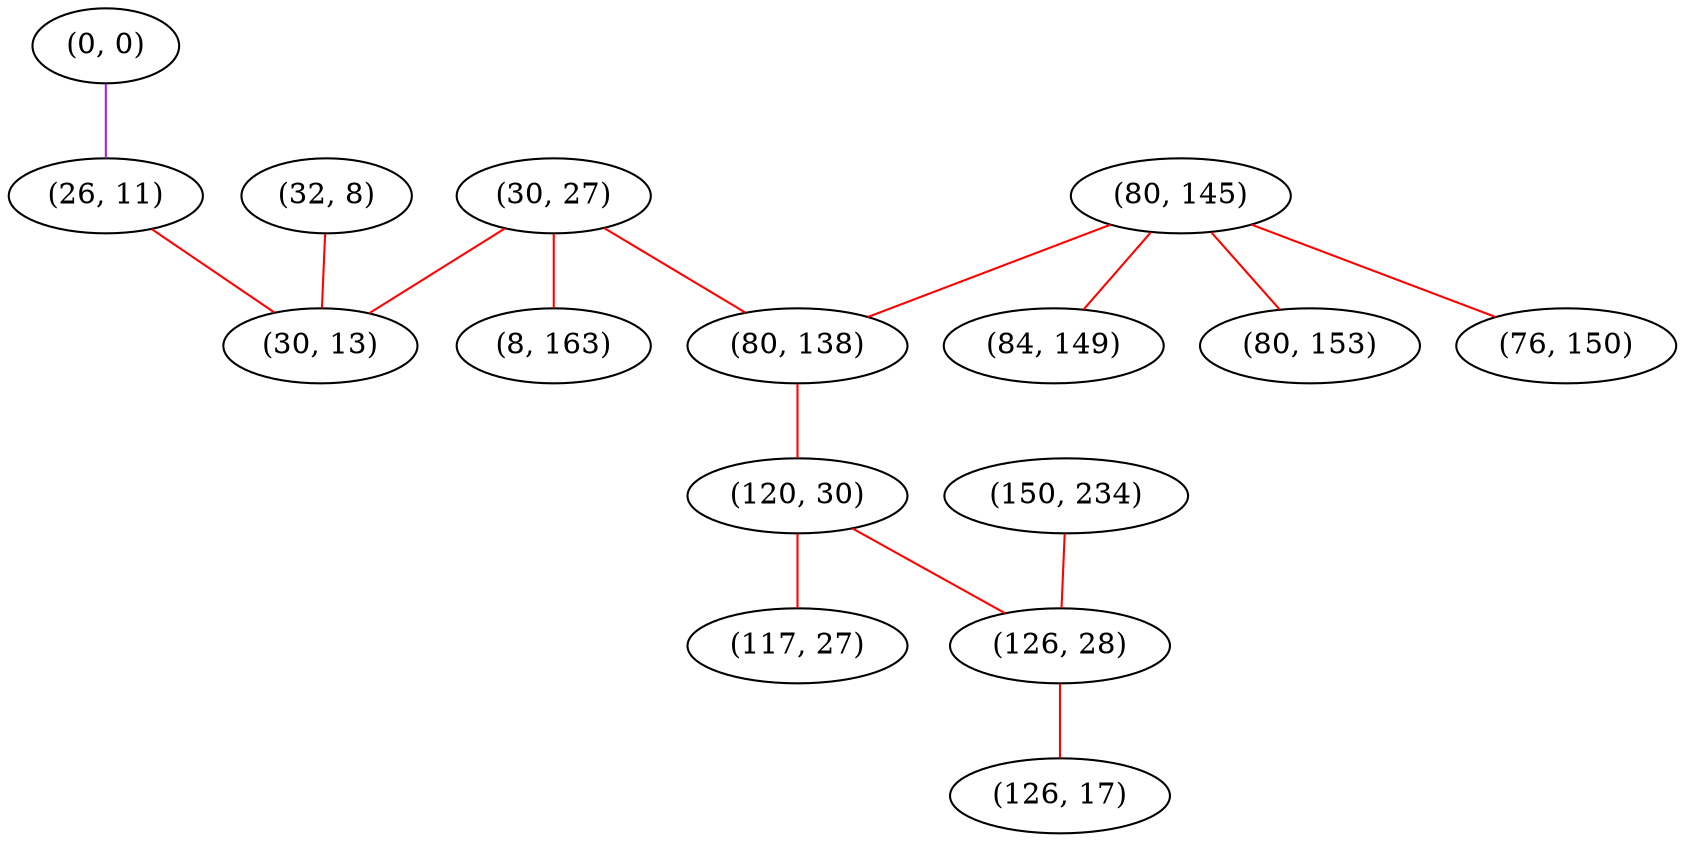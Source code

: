 graph "" {
"(30, 27)";
"(80, 145)";
"(8, 163)";
"(150, 234)";
"(80, 138)";
"(120, 30)";
"(84, 149)";
"(117, 27)";
"(126, 28)";
"(126, 17)";
"(0, 0)";
"(26, 11)";
"(80, 153)";
"(32, 8)";
"(76, 150)";
"(30, 13)";
"(30, 27)" -- "(8, 163)"  [color=red, key=0, weight=1];
"(30, 27)" -- "(80, 138)"  [color=red, key=0, weight=1];
"(30, 27)" -- "(30, 13)"  [color=red, key=0, weight=1];
"(80, 145)" -- "(80, 153)"  [color=red, key=0, weight=1];
"(80, 145)" -- "(84, 149)"  [color=red, key=0, weight=1];
"(80, 145)" -- "(80, 138)"  [color=red, key=0, weight=1];
"(80, 145)" -- "(76, 150)"  [color=red, key=0, weight=1];
"(150, 234)" -- "(126, 28)"  [color=red, key=0, weight=1];
"(80, 138)" -- "(120, 30)"  [color=red, key=0, weight=1];
"(120, 30)" -- "(126, 28)"  [color=red, key=0, weight=1];
"(120, 30)" -- "(117, 27)"  [color=red, key=0, weight=1];
"(126, 28)" -- "(126, 17)"  [color=red, key=0, weight=1];
"(0, 0)" -- "(26, 11)"  [color=purple, key=0, weight=4];
"(26, 11)" -- "(30, 13)"  [color=red, key=0, weight=1];
"(32, 8)" -- "(30, 13)"  [color=red, key=0, weight=1];
}
